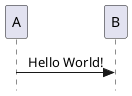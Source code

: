@startuml vscode_test
skinparam Style strictuml
skinparam SequenceMessageAlignment center
A -> B : Hello World!
@enduml